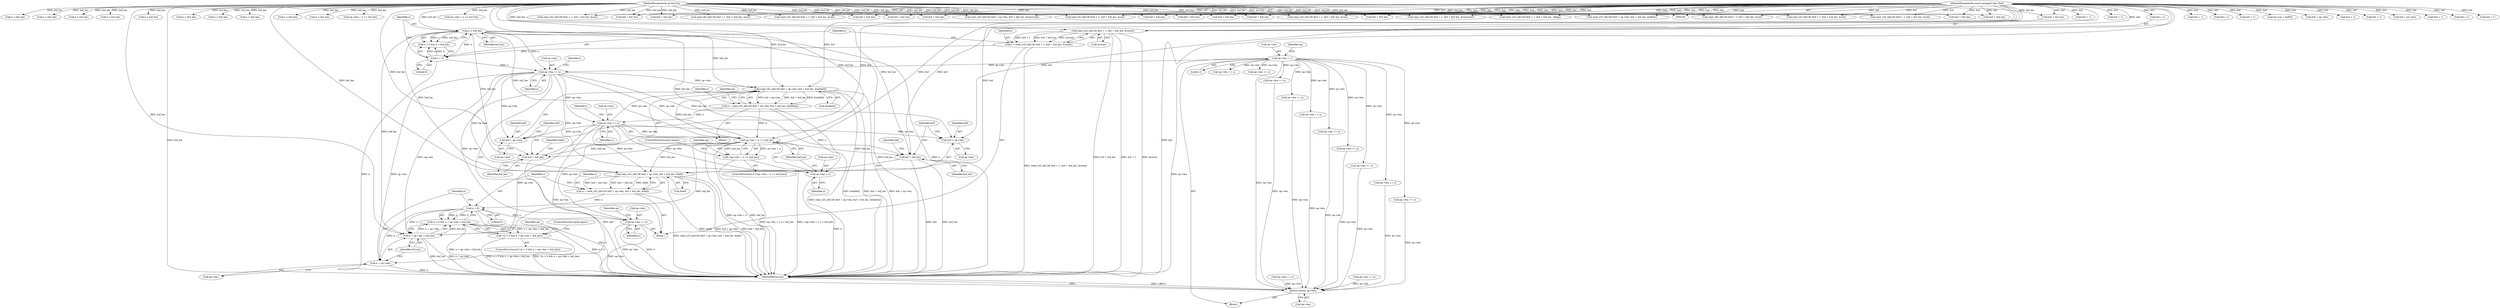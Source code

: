 digraph "0_radare2_bd276ef2fd8ac3401e65be7c126a43175ccfbcd7@API" {
"1000502" [label="(Call,read_u32_leb128 (buf + op->len, buf + buf_len, &table[i]))"];
"1000102" [label="(MethodParameterIn,const unsigned char *buf)"];
"1000485" [label="(Call,op->len += n)"];
"1000466" [label="(Call,n < buf_len)"];
"1000463" [label="(Call,n > 0)"];
"1000449" [label="(Call,n = read_u32_leb128 (buf + 1, buf + buf_len, &count))"];
"1000451" [label="(Call,read_u32_leb128 (buf + 1, buf + buf_len, &count))"];
"1000103" [label="(MethodParameterIn,int buf_len)"];
"1000105" [label="(Call,op->len = 1)"];
"1000526" [label="(Call,op->len += n)"];
"1000500" [label="(Call,n = read_u32_leb128 (buf + op->len, buf + buf_len, &table[i]))"];
"1000502" [label="(Call,read_u32_leb128 (buf + op->len, buf + buf_len, &table[i]))"];
"1000517" [label="(Call,op->len + n <= buf_len)"];
"1000508" [label="(Call,buf + buf_len)"];
"1000516" [label="(Call,!(op->len + n <= buf_len))"];
"1000533" [label="(Call,read_u32_leb128 (buf + op->len, buf + buf_len, &def))"];
"1000531" [label="(Call,n = read_u32_leb128 (buf + op->len, buf + buf_len, &def))"];
"1000547" [label="(Call,n > 0)"];
"1000546" [label="(Call,n > 0 && n + op->len < buf_len)"];
"1000545" [label="(Call,!(n > 0 && n + op->len < buf_len))"];
"1000550" [label="(Call,n + op->len < buf_len)"];
"1000551" [label="(Call,n + op->len)"];
"1000559" [label="(Call,op->len += n)"];
"1001066" [label="(Return,return op->len;)"];
"1000539" [label="(Call,buf + buf_len)"];
"1000518" [label="(Call,op->len + n)"];
"1000503" [label="(Call,buf + op->len)"];
"1000534" [label="(Call,buf + op->len)"];
"1000498" [label="(Identifier,i)"];
"1000499" [label="(Block,)"];
"1000455" [label="(Call,buf + buf_len)"];
"1001018" [label="(Call,op->len += n)"];
"1000520" [label="(Identifier,op)"];
"1000556" [label="(Identifier,buf_len)"];
"1000540" [label="(Identifier,buf)"];
"1000450" [label="(Identifier,n)"];
"1000893" [label="(Call,n < buf_len)"];
"1000103" [label="(MethodParameterIn,int buf_len)"];
"1000515" [label="(ControlStructure,if (!(op->len + n <= buf_len)))"];
"1000544" [label="(ControlStructure,if (!(n > 0 && n + op->len < buf_len)))"];
"1000647" [label="(Call,buf + 1)"];
"1000504" [label="(Identifier,buf)"];
"1000993" [label="(Call,read_u32_leb128 (buf + 1, buf + buf_len, &val))"];
"1000449" [label="(Call,n = read_u32_leb128 (buf + 1, buf + buf_len, &count))"];
"1000563" [label="(Identifier,n)"];
"1000759" [label="(Call,op->len += n)"];
"1000963" [label="(Call,buf + buf_len)"];
"1000646" [label="(Call,read_u32_leb128 (buf + 1, buf + buf_len, &val))"];
"1000558" [label="(ControlStructure,goto beach;)"];
"1000307" [label="(Call,n < buf_len)"];
"1000462" [label="(Call,n > 0 && n < buf_len)"];
"1000451" [label="(Call,read_u32_leb128 (buf + 1, buf + buf_len, &count))"];
"1000517" [label="(Call,op->len + n <= buf_len)"];
"1000511" [label="(Call,&table[i])"];
"1000545" [label="(Call,!(n > 0 && n + op->len < buf_len))"];
"1000862" [label="(Call,op->len += n)"];
"1000292" [label="(Call,read_i32_leb128 (buf + 1, buf + buf_len, &val))"];
"1000452" [label="(Call,buf + 1)"];
"1000464" [label="(Identifier,n)"];
"1000550" [label="(Call,n + op->len < buf_len)"];
"1000510" [label="(Identifier,buf_len)"];
"1000109" [label="(Literal,1)"];
"1000665" [label="(Call,op->len += n)"];
"1000542" [label="(Call,&def)"];
"1000104" [label="(Block,)"];
"1000843" [label="(Call,op->len + n <= buf_len)"];
"1000509" [label="(Identifier,buf)"];
"1000730" [label="(Call,read_u32_leb128 (buf + 1, buf + buf_len, &val))"];
"1000826" [label="(Call,read_u32_leb128 (buf + op->len, buf + buf_len, &offset))"];
"1000745" [label="(Call,n < buf_len)"];
"1000910" [label="(Call,op->len += n)"];
"1000399" [label="(Call,read_u32_leb128 (buf + 1, buf + buf_len, &val))"];
"1000414" [label="(Call,n < buf_len)"];
"1000879" [label="(Call,buf + 1)"];
"1000944" [label="(Call,op->len += n)"];
"1000531" [label="(Call,n = read_u32_leb128 (buf + op->len, buf + buf_len, &def))"];
"1000882" [label="(Call,buf + buf_len)"];
"1000553" [label="(Call,op->len)"];
"1000734" [label="(Call,buf + buf_len)"];
"1001034" [label="(Call,buf + 1)"];
"1000467" [label="(Identifier,n)"];
"1000492" [label="(Identifier,i)"];
"1000672" [label="(Call,read_u32_leb128 (buf + op->len, buf + buf_len, &reserved))"];
"1000435" [label="(Block,)"];
"1000489" [label="(Identifier,n)"];
"1000110" [label="(Call,op->op = buf[0])"];
"1000501" [label="(Identifier,n)"];
"1000827" [label="(Call,buf + op->len)"];
"1000525" [label="(ControlStructure,goto beach;)"];
"1000532" [label="(Identifier,n)"];
"1000106" [label="(Call,op->len)"];
"1001086" [label="(MethodReturn,int)"];
"1000513" [label="(Identifier,table)"];
"1000400" [label="(Call,buf + 1)"];
"1000102" [label="(MethodParameterIn,const unsigned char *buf)"];
"1000112" [label="(Identifier,op)"];
"1000503" [label="(Call,buf + op->len)"];
"1000800" [label="(Call,read_u32_leb128 (buf + 1, buf + buf_len, &flag))"];
"1000468" [label="(Identifier,buf_len)"];
"1000547" [label="(Call,n > 0)"];
"1001066" [label="(Return,return op->len;)"];
"1000518" [label="(Call,op->len + n)"];
"1000382" [label="(Call,op->len += n)"];
"1000536" [label="(Call,op->len)"];
"1000940" [label="(Call,n < buf_len)"];
"1000105" [label="(Call,op->len = 1)"];
"1000533" [label="(Call,read_u32_leb128 (buf + op->len, buf + buf_len, &def))"];
"1001048" [label="(Call,n < buf_len)"];
"1000546" [label="(Call,n > 0 && n + op->len < buf_len)"];
"1000566" [label="(Identifier,op)"];
"1000486" [label="(Call,op->len)"];
"1000959" [label="(Call,read_i64_leb128 (buf + 1, buf + buf_len, &val))"];
"1000561" [label="(Identifier,op)"];
"1000661" [label="(Call,n < buf_len)"];
"1001067" [label="(Call,op->len)"];
"1000678" [label="(Call,buf + buf_len)"];
"1000519" [label="(Call,op->len)"];
"1000485" [label="(Call,op->len += n)"];
"1000522" [label="(Identifier,n)"];
"1000731" [label="(Call,buf + 1)"];
"1000502" [label="(Call,read_u32_leb128 (buf + op->len, buf + buf_len, &table[i]))"];
"1000548" [label="(Identifier,n)"];
"1000551" [label="(Call,n + op->len)"];
"1000516" [label="(Call,!(op->len + n <= buf_len))"];
"1000832" [label="(Call,buf + buf_len)"];
"1000296" [label="(Call,buf + buf_len)"];
"1000673" [label="(Call,buf + op->len)"];
"1000926" [label="(Call,buf + 1)"];
"1000530" [label="(Identifier,n)"];
"1000528" [label="(Identifier,op)"];
"1000997" [label="(Call,buf + buf_len)"];
"1000819" [label="(Call,op->len += n)"];
"1000650" [label="(Call,buf + buf_len)"];
"1000978" [label="(Call,op->len += n)"];
"1000994" [label="(Call,buf + 1)"];
"1000560" [label="(Call,op->len)"];
"1000929" [label="(Call,buf + buf_len)"];
"1000878" [label="(Call,read_u32_leb128 (buf + 1, buf + buf_len, &reserved))"];
"1000689" [label="(Call,op->len + n <= buf_len)"];
"1000539" [label="(Call,buf + buf_len)"];
"1000463" [label="(Call,n > 0)"];
"1000466" [label="(Call,n < buf_len)"];
"1000552" [label="(Identifier,n)"];
"1001033" [label="(Call,read_u64_leb128 (buf + 1, buf + buf_len, &val))"];
"1000500" [label="(Call,n = read_u32_leb128 (buf + op->len, buf + buf_len, &table[i]))"];
"1000925" [label="(Call,read_i32_leb128 (buf + 1, buf + buf_len, &val))"];
"1000508" [label="(Call,buf + buf_len)"];
"1000526" [label="(Call,op->len += n)"];
"1000804" [label="(Call,buf + buf_len)"];
"1001037" [label="(Call,buf + buf_len)"];
"1000535" [label="(Identifier,buf)"];
"1000534" [label="(Call,buf + op->len)"];
"1000541" [label="(Identifier,buf_len)"];
"1000960" [label="(Call,buf + 1)"];
"1000527" [label="(Call,op->len)"];
"1000801" [label="(Call,buf + 1)"];
"1000559" [label="(Call,op->len += n)"];
"1000815" [label="(Call,n < buf_len)"];
"1000523" [label="(Identifier,buf_len)"];
"1000293" [label="(Call,buf + 1)"];
"1000458" [label="(Call,&count)"];
"1000543" [label="(Identifier,def)"];
"1000505" [label="(Call,op->len)"];
"1000549" [label="(Literal,0)"];
"1000428" [label="(Call,op->len += n)"];
"1000711" [label="(Call,op->len += n)"];
"1000403" [label="(Call,buf + buf_len)"];
"1000974" [label="(Call,n < buf_len)"];
"1001058" [label="(Call,op->len += n)"];
"1000465" [label="(Literal,0)"];
"1001008" [label="(Call,n < buf_len)"];
"1000502" -> "1000500"  [label="AST: "];
"1000502" -> "1000511"  [label="CFG: "];
"1000503" -> "1000502"  [label="AST: "];
"1000508" -> "1000502"  [label="AST: "];
"1000511" -> "1000502"  [label="AST: "];
"1000500" -> "1000502"  [label="CFG: "];
"1000502" -> "1001086"  [label="DDG: buf + op->len"];
"1000502" -> "1001086"  [label="DDG: &table[i]"];
"1000502" -> "1001086"  [label="DDG: buf + buf_len"];
"1000502" -> "1000500"  [label="DDG: buf + op->len"];
"1000502" -> "1000500"  [label="DDG: buf + buf_len"];
"1000502" -> "1000500"  [label="DDG: &table[i]"];
"1000102" -> "1000502"  [label="DDG: buf"];
"1000485" -> "1000502"  [label="DDG: op->len"];
"1000526" -> "1000502"  [label="DDG: op->len"];
"1000466" -> "1000502"  [label="DDG: buf_len"];
"1000517" -> "1000502"  [label="DDG: buf_len"];
"1000103" -> "1000502"  [label="DDG: buf_len"];
"1000102" -> "1000100"  [label="AST: "];
"1000102" -> "1001086"  [label="DDG: buf"];
"1000102" -> "1000110"  [label="DDG: buf"];
"1000102" -> "1000292"  [label="DDG: buf"];
"1000102" -> "1000293"  [label="DDG: buf"];
"1000102" -> "1000296"  [label="DDG: buf"];
"1000102" -> "1000399"  [label="DDG: buf"];
"1000102" -> "1000400"  [label="DDG: buf"];
"1000102" -> "1000403"  [label="DDG: buf"];
"1000102" -> "1000451"  [label="DDG: buf"];
"1000102" -> "1000452"  [label="DDG: buf"];
"1000102" -> "1000455"  [label="DDG: buf"];
"1000102" -> "1000503"  [label="DDG: buf"];
"1000102" -> "1000508"  [label="DDG: buf"];
"1000102" -> "1000533"  [label="DDG: buf"];
"1000102" -> "1000534"  [label="DDG: buf"];
"1000102" -> "1000539"  [label="DDG: buf"];
"1000102" -> "1000646"  [label="DDG: buf"];
"1000102" -> "1000647"  [label="DDG: buf"];
"1000102" -> "1000650"  [label="DDG: buf"];
"1000102" -> "1000672"  [label="DDG: buf"];
"1000102" -> "1000673"  [label="DDG: buf"];
"1000102" -> "1000678"  [label="DDG: buf"];
"1000102" -> "1000730"  [label="DDG: buf"];
"1000102" -> "1000731"  [label="DDG: buf"];
"1000102" -> "1000734"  [label="DDG: buf"];
"1000102" -> "1000800"  [label="DDG: buf"];
"1000102" -> "1000801"  [label="DDG: buf"];
"1000102" -> "1000804"  [label="DDG: buf"];
"1000102" -> "1000826"  [label="DDG: buf"];
"1000102" -> "1000827"  [label="DDG: buf"];
"1000102" -> "1000832"  [label="DDG: buf"];
"1000102" -> "1000878"  [label="DDG: buf"];
"1000102" -> "1000879"  [label="DDG: buf"];
"1000102" -> "1000882"  [label="DDG: buf"];
"1000102" -> "1000925"  [label="DDG: buf"];
"1000102" -> "1000926"  [label="DDG: buf"];
"1000102" -> "1000929"  [label="DDG: buf"];
"1000102" -> "1000959"  [label="DDG: buf"];
"1000102" -> "1000960"  [label="DDG: buf"];
"1000102" -> "1000963"  [label="DDG: buf"];
"1000102" -> "1000993"  [label="DDG: buf"];
"1000102" -> "1000994"  [label="DDG: buf"];
"1000102" -> "1000997"  [label="DDG: buf"];
"1000102" -> "1001033"  [label="DDG: buf"];
"1000102" -> "1001034"  [label="DDG: buf"];
"1000102" -> "1001037"  [label="DDG: buf"];
"1000485" -> "1000435"  [label="AST: "];
"1000485" -> "1000489"  [label="CFG: "];
"1000486" -> "1000485"  [label="AST: "];
"1000489" -> "1000485"  [label="AST: "];
"1000492" -> "1000485"  [label="CFG: "];
"1000466" -> "1000485"  [label="DDG: n"];
"1000463" -> "1000485"  [label="DDG: n"];
"1000105" -> "1000485"  [label="DDG: op->len"];
"1000485" -> "1000503"  [label="DDG: op->len"];
"1000485" -> "1000517"  [label="DDG: op->len"];
"1000485" -> "1000518"  [label="DDG: op->len"];
"1000485" -> "1000526"  [label="DDG: op->len"];
"1000485" -> "1000533"  [label="DDG: op->len"];
"1000485" -> "1000534"  [label="DDG: op->len"];
"1000485" -> "1000550"  [label="DDG: op->len"];
"1000485" -> "1000551"  [label="DDG: op->len"];
"1000485" -> "1000559"  [label="DDG: op->len"];
"1000466" -> "1000462"  [label="AST: "];
"1000466" -> "1000468"  [label="CFG: "];
"1000467" -> "1000466"  [label="AST: "];
"1000468" -> "1000466"  [label="AST: "];
"1000462" -> "1000466"  [label="CFG: "];
"1000466" -> "1001086"  [label="DDG: buf_len"];
"1000466" -> "1001086"  [label="DDG: n"];
"1000466" -> "1000462"  [label="DDG: n"];
"1000466" -> "1000462"  [label="DDG: buf_len"];
"1000463" -> "1000466"  [label="DDG: n"];
"1000103" -> "1000466"  [label="DDG: buf_len"];
"1000466" -> "1000508"  [label="DDG: buf_len"];
"1000466" -> "1000517"  [label="DDG: buf_len"];
"1000466" -> "1000533"  [label="DDG: buf_len"];
"1000466" -> "1000539"  [label="DDG: buf_len"];
"1000466" -> "1000550"  [label="DDG: buf_len"];
"1000463" -> "1000462"  [label="AST: "];
"1000463" -> "1000465"  [label="CFG: "];
"1000464" -> "1000463"  [label="AST: "];
"1000465" -> "1000463"  [label="AST: "];
"1000467" -> "1000463"  [label="CFG: "];
"1000462" -> "1000463"  [label="CFG: "];
"1000463" -> "1001086"  [label="DDG: n"];
"1000463" -> "1000462"  [label="DDG: n"];
"1000463" -> "1000462"  [label="DDG: 0"];
"1000449" -> "1000463"  [label="DDG: n"];
"1000449" -> "1000435"  [label="AST: "];
"1000449" -> "1000451"  [label="CFG: "];
"1000450" -> "1000449"  [label="AST: "];
"1000451" -> "1000449"  [label="AST: "];
"1000464" -> "1000449"  [label="CFG: "];
"1000449" -> "1001086"  [label="DDG: read_u32_leb128 (buf + 1, buf + buf_len, &count)"];
"1000451" -> "1000449"  [label="DDG: buf + 1"];
"1000451" -> "1000449"  [label="DDG: buf + buf_len"];
"1000451" -> "1000449"  [label="DDG: &count"];
"1000451" -> "1000458"  [label="CFG: "];
"1000452" -> "1000451"  [label="AST: "];
"1000455" -> "1000451"  [label="AST: "];
"1000458" -> "1000451"  [label="AST: "];
"1000451" -> "1001086"  [label="DDG: buf + buf_len"];
"1000451" -> "1001086"  [label="DDG: buf + 1"];
"1000451" -> "1001086"  [label="DDG: &count"];
"1000103" -> "1000451"  [label="DDG: buf_len"];
"1000103" -> "1000100"  [label="AST: "];
"1000103" -> "1001086"  [label="DDG: buf_len"];
"1000103" -> "1000292"  [label="DDG: buf_len"];
"1000103" -> "1000296"  [label="DDG: buf_len"];
"1000103" -> "1000307"  [label="DDG: buf_len"];
"1000103" -> "1000399"  [label="DDG: buf_len"];
"1000103" -> "1000403"  [label="DDG: buf_len"];
"1000103" -> "1000414"  [label="DDG: buf_len"];
"1000103" -> "1000455"  [label="DDG: buf_len"];
"1000103" -> "1000508"  [label="DDG: buf_len"];
"1000103" -> "1000517"  [label="DDG: buf_len"];
"1000103" -> "1000533"  [label="DDG: buf_len"];
"1000103" -> "1000539"  [label="DDG: buf_len"];
"1000103" -> "1000550"  [label="DDG: buf_len"];
"1000103" -> "1000646"  [label="DDG: buf_len"];
"1000103" -> "1000650"  [label="DDG: buf_len"];
"1000103" -> "1000661"  [label="DDG: buf_len"];
"1000103" -> "1000672"  [label="DDG: buf_len"];
"1000103" -> "1000678"  [label="DDG: buf_len"];
"1000103" -> "1000689"  [label="DDG: buf_len"];
"1000103" -> "1000730"  [label="DDG: buf_len"];
"1000103" -> "1000734"  [label="DDG: buf_len"];
"1000103" -> "1000745"  [label="DDG: buf_len"];
"1000103" -> "1000800"  [label="DDG: buf_len"];
"1000103" -> "1000804"  [label="DDG: buf_len"];
"1000103" -> "1000815"  [label="DDG: buf_len"];
"1000103" -> "1000826"  [label="DDG: buf_len"];
"1000103" -> "1000832"  [label="DDG: buf_len"];
"1000103" -> "1000843"  [label="DDG: buf_len"];
"1000103" -> "1000878"  [label="DDG: buf_len"];
"1000103" -> "1000882"  [label="DDG: buf_len"];
"1000103" -> "1000893"  [label="DDG: buf_len"];
"1000103" -> "1000925"  [label="DDG: buf_len"];
"1000103" -> "1000929"  [label="DDG: buf_len"];
"1000103" -> "1000940"  [label="DDG: buf_len"];
"1000103" -> "1000959"  [label="DDG: buf_len"];
"1000103" -> "1000963"  [label="DDG: buf_len"];
"1000103" -> "1000974"  [label="DDG: buf_len"];
"1000103" -> "1000993"  [label="DDG: buf_len"];
"1000103" -> "1000997"  [label="DDG: buf_len"];
"1000103" -> "1001008"  [label="DDG: buf_len"];
"1000103" -> "1001033"  [label="DDG: buf_len"];
"1000103" -> "1001037"  [label="DDG: buf_len"];
"1000103" -> "1001048"  [label="DDG: buf_len"];
"1000105" -> "1000104"  [label="AST: "];
"1000105" -> "1000109"  [label="CFG: "];
"1000106" -> "1000105"  [label="AST: "];
"1000109" -> "1000105"  [label="AST: "];
"1000112" -> "1000105"  [label="CFG: "];
"1000105" -> "1001086"  [label="DDG: op->len"];
"1000105" -> "1000382"  [label="DDG: op->len"];
"1000105" -> "1000428"  [label="DDG: op->len"];
"1000105" -> "1000665"  [label="DDG: op->len"];
"1000105" -> "1000759"  [label="DDG: op->len"];
"1000105" -> "1000819"  [label="DDG: op->len"];
"1000105" -> "1000910"  [label="DDG: op->len"];
"1000105" -> "1000944"  [label="DDG: op->len"];
"1000105" -> "1000978"  [label="DDG: op->len"];
"1000105" -> "1001018"  [label="DDG: op->len"];
"1000105" -> "1001058"  [label="DDG: op->len"];
"1000105" -> "1001066"  [label="DDG: op->len"];
"1000526" -> "1000499"  [label="AST: "];
"1000526" -> "1000530"  [label="CFG: "];
"1000527" -> "1000526"  [label="AST: "];
"1000530" -> "1000526"  [label="AST: "];
"1000498" -> "1000526"  [label="CFG: "];
"1000526" -> "1000503"  [label="DDG: op->len"];
"1000526" -> "1000517"  [label="DDG: op->len"];
"1000526" -> "1000518"  [label="DDG: op->len"];
"1000500" -> "1000526"  [label="DDG: n"];
"1000526" -> "1000533"  [label="DDG: op->len"];
"1000526" -> "1000534"  [label="DDG: op->len"];
"1000526" -> "1000550"  [label="DDG: op->len"];
"1000526" -> "1000551"  [label="DDG: op->len"];
"1000526" -> "1000559"  [label="DDG: op->len"];
"1000500" -> "1000499"  [label="AST: "];
"1000501" -> "1000500"  [label="AST: "];
"1000520" -> "1000500"  [label="CFG: "];
"1000500" -> "1001086"  [label="DDG: read_u32_leb128 (buf + op->len, buf + buf_len, &table[i])"];
"1000500" -> "1000517"  [label="DDG: n"];
"1000500" -> "1000518"  [label="DDG: n"];
"1000517" -> "1000516"  [label="AST: "];
"1000517" -> "1000523"  [label="CFG: "];
"1000518" -> "1000517"  [label="AST: "];
"1000523" -> "1000517"  [label="AST: "];
"1000516" -> "1000517"  [label="CFG: "];
"1000517" -> "1001086"  [label="DDG: op->len + n"];
"1000517" -> "1001086"  [label="DDG: buf_len"];
"1000517" -> "1000508"  [label="DDG: buf_len"];
"1000517" -> "1000516"  [label="DDG: op->len + n"];
"1000517" -> "1000516"  [label="DDG: buf_len"];
"1000517" -> "1000533"  [label="DDG: buf_len"];
"1000517" -> "1000539"  [label="DDG: buf_len"];
"1000517" -> "1000550"  [label="DDG: buf_len"];
"1000508" -> "1000510"  [label="CFG: "];
"1000509" -> "1000508"  [label="AST: "];
"1000510" -> "1000508"  [label="AST: "];
"1000513" -> "1000508"  [label="CFG: "];
"1000508" -> "1001086"  [label="DDG: buf"];
"1000516" -> "1000515"  [label="AST: "];
"1000525" -> "1000516"  [label="CFG: "];
"1000528" -> "1000516"  [label="CFG: "];
"1000516" -> "1001086"  [label="DDG: !(op->len + n <= buf_len)"];
"1000516" -> "1001086"  [label="DDG: op->len + n <= buf_len"];
"1000533" -> "1000531"  [label="AST: "];
"1000533" -> "1000542"  [label="CFG: "];
"1000534" -> "1000533"  [label="AST: "];
"1000539" -> "1000533"  [label="AST: "];
"1000542" -> "1000533"  [label="AST: "];
"1000531" -> "1000533"  [label="CFG: "];
"1000533" -> "1001086"  [label="DDG: &def"];
"1000533" -> "1001086"  [label="DDG: buf + op->len"];
"1000533" -> "1001086"  [label="DDG: buf + buf_len"];
"1000533" -> "1000531"  [label="DDG: buf + op->len"];
"1000533" -> "1000531"  [label="DDG: buf + buf_len"];
"1000533" -> "1000531"  [label="DDG: &def"];
"1000531" -> "1000435"  [label="AST: "];
"1000532" -> "1000531"  [label="AST: "];
"1000548" -> "1000531"  [label="CFG: "];
"1000531" -> "1001086"  [label="DDG: read_u32_leb128 (buf + op->len, buf + buf_len, &def)"];
"1000531" -> "1000547"  [label="DDG: n"];
"1000547" -> "1000546"  [label="AST: "];
"1000547" -> "1000549"  [label="CFG: "];
"1000548" -> "1000547"  [label="AST: "];
"1000549" -> "1000547"  [label="AST: "];
"1000552" -> "1000547"  [label="CFG: "];
"1000546" -> "1000547"  [label="CFG: "];
"1000547" -> "1001086"  [label="DDG: n"];
"1000547" -> "1000546"  [label="DDG: n"];
"1000547" -> "1000546"  [label="DDG: 0"];
"1000547" -> "1000550"  [label="DDG: n"];
"1000547" -> "1000551"  [label="DDG: n"];
"1000547" -> "1000559"  [label="DDG: n"];
"1000546" -> "1000545"  [label="AST: "];
"1000546" -> "1000550"  [label="CFG: "];
"1000550" -> "1000546"  [label="AST: "];
"1000545" -> "1000546"  [label="CFG: "];
"1000546" -> "1001086"  [label="DDG: n + op->len < buf_len"];
"1000546" -> "1001086"  [label="DDG: n > 0"];
"1000546" -> "1000545"  [label="DDG: n > 0"];
"1000546" -> "1000545"  [label="DDG: n + op->len < buf_len"];
"1000550" -> "1000546"  [label="DDG: n + op->len"];
"1000550" -> "1000546"  [label="DDG: buf_len"];
"1000545" -> "1000544"  [label="AST: "];
"1000558" -> "1000545"  [label="CFG: "];
"1000561" -> "1000545"  [label="CFG: "];
"1000545" -> "1001086"  [label="DDG: n > 0 && n + op->len < buf_len"];
"1000545" -> "1001086"  [label="DDG: !(n > 0 && n + op->len < buf_len)"];
"1000550" -> "1000556"  [label="CFG: "];
"1000551" -> "1000550"  [label="AST: "];
"1000556" -> "1000550"  [label="AST: "];
"1000550" -> "1001086"  [label="DDG: buf_len"];
"1000550" -> "1001086"  [label="DDG: n + op->len"];
"1000551" -> "1000553"  [label="CFG: "];
"1000552" -> "1000551"  [label="AST: "];
"1000553" -> "1000551"  [label="AST: "];
"1000556" -> "1000551"  [label="CFG: "];
"1000551" -> "1001086"  [label="DDG: n"];
"1000559" -> "1000435"  [label="AST: "];
"1000559" -> "1000563"  [label="CFG: "];
"1000560" -> "1000559"  [label="AST: "];
"1000563" -> "1000559"  [label="AST: "];
"1000566" -> "1000559"  [label="CFG: "];
"1000559" -> "1001086"  [label="DDG: op->len"];
"1000559" -> "1001086"  [label="DDG: n"];
"1000559" -> "1001066"  [label="DDG: op->len"];
"1001066" -> "1000104"  [label="AST: "];
"1001066" -> "1001067"  [label="CFG: "];
"1001067" -> "1001066"  [label="AST: "];
"1001086" -> "1001066"  [label="CFG: "];
"1001066" -> "1001086"  [label="DDG: <RET>"];
"1000382" -> "1001066"  [label="DDG: op->len"];
"1000711" -> "1001066"  [label="DDG: op->len"];
"1000910" -> "1001066"  [label="DDG: op->len"];
"1000978" -> "1001066"  [label="DDG: op->len"];
"1000759" -> "1001066"  [label="DDG: op->len"];
"1001018" -> "1001066"  [label="DDG: op->len"];
"1000944" -> "1001066"  [label="DDG: op->len"];
"1000862" -> "1001066"  [label="DDG: op->len"];
"1001058" -> "1001066"  [label="DDG: op->len"];
"1000428" -> "1001066"  [label="DDG: op->len"];
"1000539" -> "1000541"  [label="CFG: "];
"1000540" -> "1000539"  [label="AST: "];
"1000541" -> "1000539"  [label="AST: "];
"1000543" -> "1000539"  [label="CFG: "];
"1000539" -> "1001086"  [label="DDG: buf"];
"1000539" -> "1001086"  [label="DDG: buf_len"];
"1000518" -> "1000522"  [label="CFG: "];
"1000519" -> "1000518"  [label="AST: "];
"1000522" -> "1000518"  [label="AST: "];
"1000523" -> "1000518"  [label="CFG: "];
"1000518" -> "1001086"  [label="DDG: n"];
"1000503" -> "1000505"  [label="CFG: "];
"1000504" -> "1000503"  [label="AST: "];
"1000505" -> "1000503"  [label="AST: "];
"1000509" -> "1000503"  [label="CFG: "];
"1000534" -> "1000536"  [label="CFG: "];
"1000535" -> "1000534"  [label="AST: "];
"1000536" -> "1000534"  [label="AST: "];
"1000540" -> "1000534"  [label="CFG: "];
}
